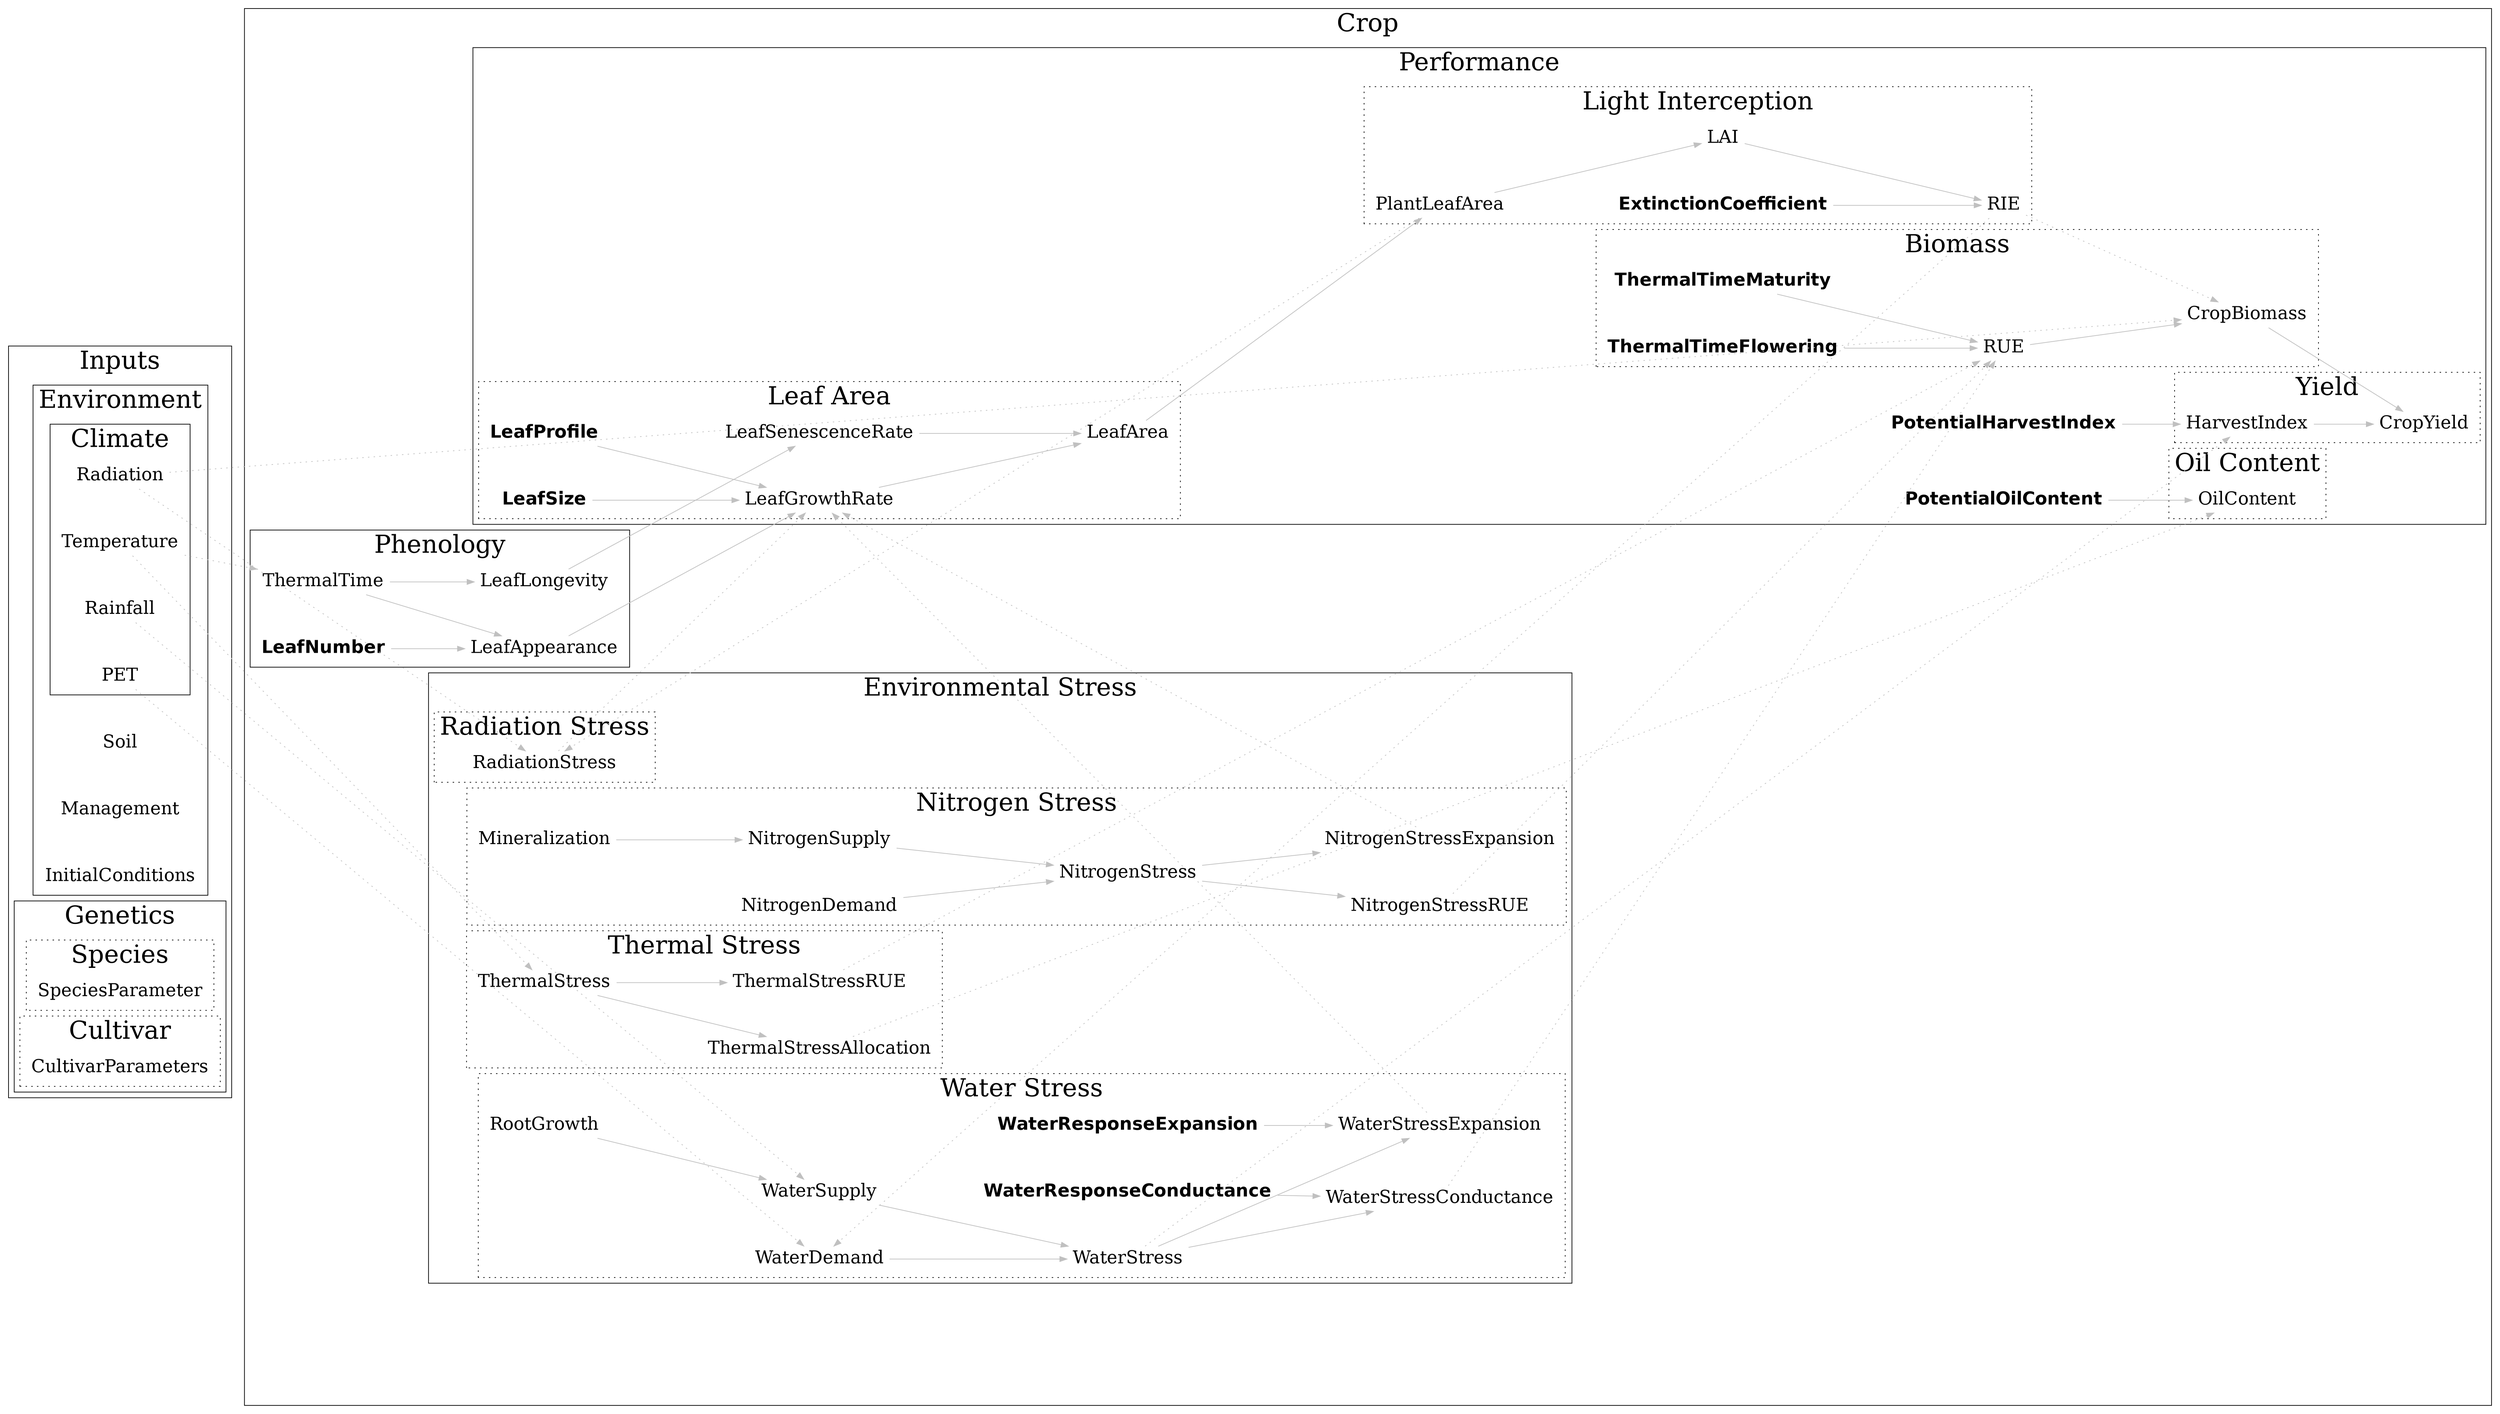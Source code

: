 /* Graphe de dépendance */
/* dot -T pdf -o model.pdf model.dot  */

digraph G {
    compound = true
    ranksep = "0.8"
	rankdir = LR
	nodesep = "0.8"
    //concentrate = true
    splines = line
    //splines = compound
	ratio = "auto"
	//colorscheme=accent3


	/* Nodes */
	node [shape=plaintext, fontsize=25]
	bgcolor=white
	edge [arrowsize=1, color=gray]
	
	/* Genotypic Parameters */
	ThermalTimeFlowering [fontname="Helvetica-Bold"]
	ThermalTimeMaturity [fontname="Helvetica-Bold"]
	LeafNumber [fontname="Helvetica-Bold"]
	LeafSize [fontname="Helvetica-Bold"]
	LeafProfile [fontname="Helvetica-Bold"]
	ExtinctionCoefficient [fontname="Helvetica-Bold"]
	PotentialHarvestIndex [fontname="Helvetica-Bold"]
	PotentialOilContent [fontname="Helvetica-Bold"]
	WaterResponseExpansion [fontname="Helvetica-Bold"]
	WaterResponseConductance [fontname="Helvetica-Bold"]
	
	
	subgraph clusterInputs {
		label="Inputs"
		fontsize=35
		
	    subgraph clusterInputEnvironment {
			label="Environment"
			fontsize=35
			
			Soil
			Management
			InitialConditions
			
		    subgraph clusterInputEnvironmentClimate {
				label="Climate"
				fontsize=35
				
				Temperature
				Radiation
				PET
				Rainfall
			}
		}
		
	    subgraph clusterInputGenetics {
			label="Genetics"
			fontsize=35

		    subgraph clusterInputGeneticsSpecies {
				label="Species"
				fontsize=35
				style=dotted
				
				SpeciesParameter
			}
		    
		    subgraph clusterInputGeneticsCultivar {
				label="Cultivar"
				fontsize=35
				style=dotted
				
				CultivarParameters
			}
		}
    }
    
		    
	subgraph clusterCrop {
		label="Crop"
		fontsize=35
		
		subgraph clusterCropPhenology {
			label="Phenology"
			fontsize=35
			
			// Inputs
			LeafNumber -> LeafAppearance
			Temperature -> ThermalTime [style=dotted]
			
			// Module
			ThermalTime -> {LeafAppearance LeafLongevity}
			LeafAppearance
			LeafLongevity
			
		}

	    subgraph clusterCropPotential {
			label="Performance"
			fontsize=35
									 
		    subgraph clusterCropLeafArea {
				label="Leaf Area"
				fontsize=35
				style=dotted
				
				// Inputs
				{LeafProfile LeafSize} -> LeafGrowthRate
				LeafAppearance -> LeafGrowthRate
				LeafLongevity -> LeafSenescenceRate

				// Module				
				LeafGrowthRate -> LeafArea
				LeafSenescenceRate -> LeafArea
			}
	
		    subgraph clusterCropInterception {
				label="Light Interception"
				fontsize=35
				style=dotted
				
				// Inputs
				ExtinctionCoefficient -> RIE
				LeafArea -> PlantLeafArea
				
				// Module
				PlantLeafArea -> LAI
				LAI -> RIE
		    }
		    
		    subgraph clusterCropBiomass {
				label="Biomass"
				fontsize=35
				style=dotted
				
				// Inputs
				{ThermalTimeFlowering ThermalTimeMaturity} -> RUE
				{Radiation RIE} -> CropBiomass [style=dotted]
				
				// Module
				RUE -> CropBiomass
				CropBiomass
		    }
		    
		    subgraph clusterCropPotentialYield {
				label="Yield"
				fontsize=35
				style=dotted
				
				// Inputs
				PotentialHarvestIndex -> HarvestIndex
				CropBiomass -> CropYield
				
				// Module
				HarvestIndex -> CropYield
			}
			
		    subgraph clusterCropPotentialQuality {
				label="Oil Content"
				fontsize=35
				style=dotted
				
				// Inputs
				PotentialOilContent -> OilContent
				
				// Module
				OilContent
			}
		   	{rank=same; PotentialHarvestIndex; PotentialOilContent}
 			
		}
		    
	    subgraph clusterCropStress {
			label="Environmental Stress"
			fontsize=35
			
		    subgraph clusterCropStressWater {
				label="Water Stress"
				fontsize=35
				style=dotted

				// Inputs
				WaterResponseConductance -> WaterStressConductance
				WaterResponseExpansion -> WaterStressExpansion
				{RIE PET} -> WaterDemand [style=dotted]		
				{Rainfall} -> WaterSupply [style=dotted]
				
				// Module
				RootGrowth -> WaterSupply
				{WaterSupply WaterDemand} -> WaterStress
				WaterStress -> {WaterStressConductance WaterStressExpansion}
				
				// Outputs
				WaterStressExpansion -> LeafGrowthRate [style=dotted]
				WaterStressConductance -> RUE [style=dotted]
				WaterStress -> HarvestIndex [style=dotted]
		    }
		    
		    subgraph clusterCropStressNitrogen {
				label="Nitrogen Stress"
				fontsize=35
				style=dotted
				
				// Module
				Mineralization -> NitrogenSupply
				{NitrogenSupply NitrogenDemand} -> NitrogenStress
				NitrogenStress -> {NitrogenStressRUE NitrogenStressExpansion}
				
				// Outputs
				NitrogenStressExpansion -> LeafGrowthRate [style=dotted]
				NitrogenStressRUE -> RUE [style=dotted]
				
		    }
		    
		    subgraph clusterCropStressTemperature {
				label="Thermal Stress"
				fontsize=35
				style=dotted
				
				// Inputs
				Temperature -> ThermalStress [style=dotted]
				
				// Module
				ThermalStress -> {ThermalStressRUE ThermalStressAllocation}
				
				// Outputs
				ThermalStressRUE -> RUE [style=dotted]
				ThermalStressAllocation -> {OilContent} [style=dotted]
			}
			
		    subgraph clusterCropStressRadiation {
				label="Radiation Stress"
				fontsize=35
				style=dotted
				
				// Inputs
				Radiation -> RadiationStress [style=dotted]
				PlantLeafArea -> RadiationStress [style=dotted]
				
				// Module
				RadiationStress -> LeafGrowthRate [style=dotted]
		    }			
		}
	}	
}    
				
 
